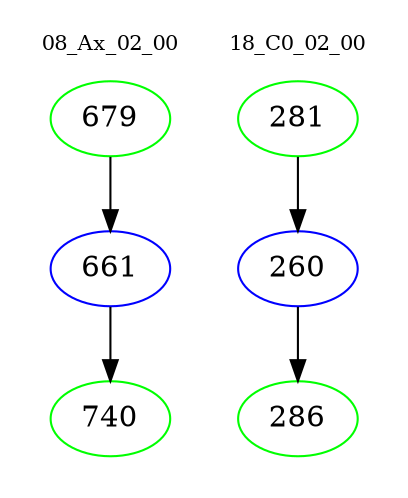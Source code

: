 digraph{
subgraph cluster_0 {
color = white
label = "08_Ax_02_00";
fontsize=10;
T0_679 [label="679", color="green"]
T0_679 -> T0_661 [color="black"]
T0_661 [label="661", color="blue"]
T0_661 -> T0_740 [color="black"]
T0_740 [label="740", color="green"]
}
subgraph cluster_1 {
color = white
label = "18_C0_02_00";
fontsize=10;
T1_281 [label="281", color="green"]
T1_281 -> T1_260 [color="black"]
T1_260 [label="260", color="blue"]
T1_260 -> T1_286 [color="black"]
T1_286 [label="286", color="green"]
}
}
